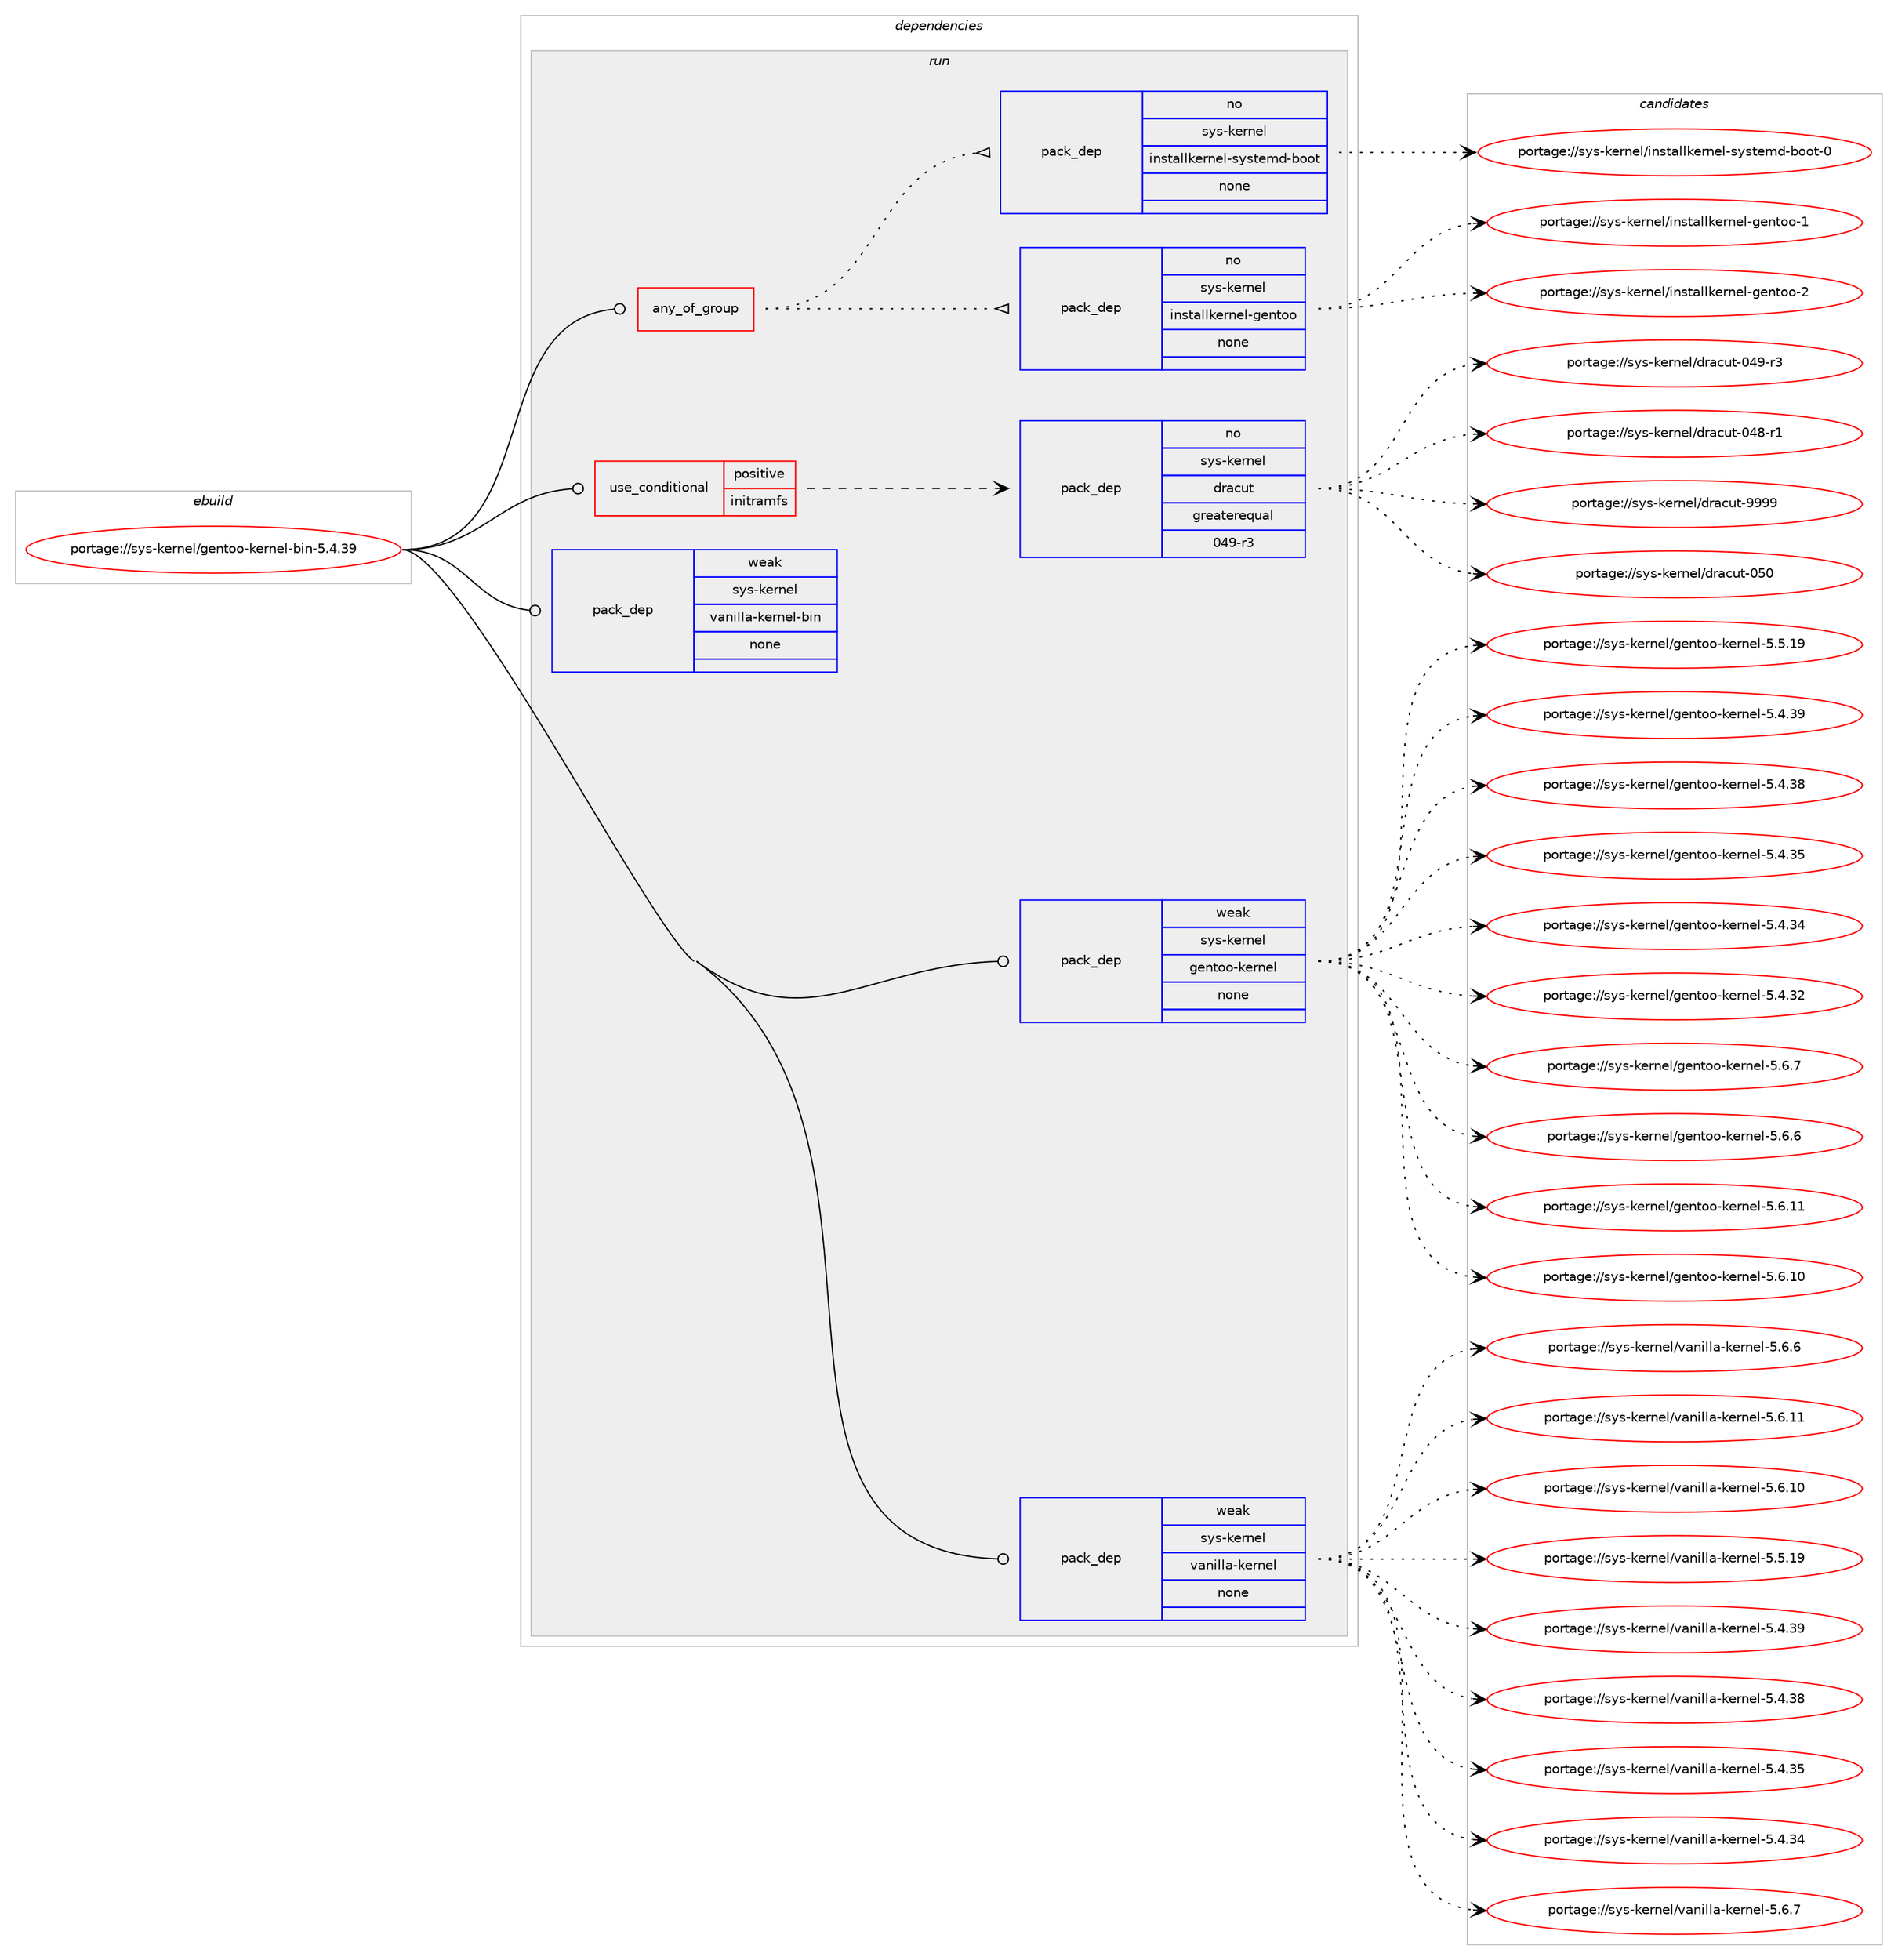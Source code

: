 digraph prolog {

# *************
# Graph options
# *************

newrank=true;
concentrate=true;
compound=true;
graph [rankdir=LR,fontname=Helvetica,fontsize=10,ranksep=1.5];#, ranksep=2.5, nodesep=0.2];
edge  [arrowhead=vee];
node  [fontname=Helvetica,fontsize=10];

# **********
# The ebuild
# **********

subgraph cluster_leftcol {
color=gray;
rank=same;
label=<<i>ebuild</i>>;
id [label="portage://sys-kernel/gentoo-kernel-bin-5.4.39", color=red, width=4, href="../sys-kernel/gentoo-kernel-bin-5.4.39.svg"];
}

# ****************
# The dependencies
# ****************

subgraph cluster_midcol {
color=gray;
label=<<i>dependencies</i>>;
subgraph cluster_compile {
fillcolor="#eeeeee";
style=filled;
label=<<i>compile</i>>;
}
subgraph cluster_compileandrun {
fillcolor="#eeeeee";
style=filled;
label=<<i>compile and run</i>>;
}
subgraph cluster_run {
fillcolor="#eeeeee";
style=filled;
label=<<i>run</i>>;
subgraph any92 {
dependency4174 [label=<<TABLE BORDER="0" CELLBORDER="1" CELLSPACING="0" CELLPADDING="4"><TR><TD CELLPADDING="10">any_of_group</TD></TR></TABLE>>, shape=none, color=red];subgraph pack3449 {
dependency4175 [label=<<TABLE BORDER="0" CELLBORDER="1" CELLSPACING="0" CELLPADDING="4" WIDTH="220"><TR><TD ROWSPAN="6" CELLPADDING="30">pack_dep</TD></TR><TR><TD WIDTH="110">no</TD></TR><TR><TD>sys-kernel</TD></TR><TR><TD>installkernel-gentoo</TD></TR><TR><TD>none</TD></TR><TR><TD></TD></TR></TABLE>>, shape=none, color=blue];
}
dependency4174:e -> dependency4175:w [weight=20,style="dotted",arrowhead="oinv"];
subgraph pack3450 {
dependency4176 [label=<<TABLE BORDER="0" CELLBORDER="1" CELLSPACING="0" CELLPADDING="4" WIDTH="220"><TR><TD ROWSPAN="6" CELLPADDING="30">pack_dep</TD></TR><TR><TD WIDTH="110">no</TD></TR><TR><TD>sys-kernel</TD></TR><TR><TD>installkernel-systemd-boot</TD></TR><TR><TD>none</TD></TR><TR><TD></TD></TR></TABLE>>, shape=none, color=blue];
}
dependency4174:e -> dependency4176:w [weight=20,style="dotted",arrowhead="oinv"];
}
id:e -> dependency4174:w [weight=20,style="solid",arrowhead="odot"];
subgraph cond631 {
dependency4177 [label=<<TABLE BORDER="0" CELLBORDER="1" CELLSPACING="0" CELLPADDING="4"><TR><TD ROWSPAN="3" CELLPADDING="10">use_conditional</TD></TR><TR><TD>positive</TD></TR><TR><TD>initramfs</TD></TR></TABLE>>, shape=none, color=red];
subgraph pack3451 {
dependency4178 [label=<<TABLE BORDER="0" CELLBORDER="1" CELLSPACING="0" CELLPADDING="4" WIDTH="220"><TR><TD ROWSPAN="6" CELLPADDING="30">pack_dep</TD></TR><TR><TD WIDTH="110">no</TD></TR><TR><TD>sys-kernel</TD></TR><TR><TD>dracut</TD></TR><TR><TD>greaterequal</TD></TR><TR><TD>049-r3</TD></TR></TABLE>>, shape=none, color=blue];
}
dependency4177:e -> dependency4178:w [weight=20,style="dashed",arrowhead="vee"];
}
id:e -> dependency4177:w [weight=20,style="solid",arrowhead="odot"];
subgraph pack3452 {
dependency4179 [label=<<TABLE BORDER="0" CELLBORDER="1" CELLSPACING="0" CELLPADDING="4" WIDTH="220"><TR><TD ROWSPAN="6" CELLPADDING="30">pack_dep</TD></TR><TR><TD WIDTH="110">weak</TD></TR><TR><TD>sys-kernel</TD></TR><TR><TD>gentoo-kernel</TD></TR><TR><TD>none</TD></TR><TR><TD></TD></TR></TABLE>>, shape=none, color=blue];
}
id:e -> dependency4179:w [weight=20,style="solid",arrowhead="odot"];
subgraph pack3453 {
dependency4180 [label=<<TABLE BORDER="0" CELLBORDER="1" CELLSPACING="0" CELLPADDING="4" WIDTH="220"><TR><TD ROWSPAN="6" CELLPADDING="30">pack_dep</TD></TR><TR><TD WIDTH="110">weak</TD></TR><TR><TD>sys-kernel</TD></TR><TR><TD>vanilla-kernel</TD></TR><TR><TD>none</TD></TR><TR><TD></TD></TR></TABLE>>, shape=none, color=blue];
}
id:e -> dependency4180:w [weight=20,style="solid",arrowhead="odot"];
subgraph pack3454 {
dependency4181 [label=<<TABLE BORDER="0" CELLBORDER="1" CELLSPACING="0" CELLPADDING="4" WIDTH="220"><TR><TD ROWSPAN="6" CELLPADDING="30">pack_dep</TD></TR><TR><TD WIDTH="110">weak</TD></TR><TR><TD>sys-kernel</TD></TR><TR><TD>vanilla-kernel-bin</TD></TR><TR><TD>none</TD></TR><TR><TD></TD></TR></TABLE>>, shape=none, color=blue];
}
id:e -> dependency4181:w [weight=20,style="solid",arrowhead="odot"];
}
}

# **************
# The candidates
# **************

subgraph cluster_choices {
rank=same;
color=gray;
label=<<i>candidates</i>>;

subgraph choice3449 {
color=black;
nodesep=1;
choice115121115451071011141101011084710511011511697108108107101114110101108451031011101161111114550 [label="portage://sys-kernel/installkernel-gentoo-2", color=red, width=4,href="../sys-kernel/installkernel-gentoo-2.svg"];
choice115121115451071011141101011084710511011511697108108107101114110101108451031011101161111114549 [label="portage://sys-kernel/installkernel-gentoo-1", color=red, width=4,href="../sys-kernel/installkernel-gentoo-1.svg"];
dependency4175:e -> choice115121115451071011141101011084710511011511697108108107101114110101108451031011101161111114550:w [style=dotted,weight="100"];
dependency4175:e -> choice115121115451071011141101011084710511011511697108108107101114110101108451031011101161111114549:w [style=dotted,weight="100"];
}
subgraph choice3450 {
color=black;
nodesep=1;
choice1151211154510710111411010110847105110115116971081081071011141101011084511512111511610110910045981111111164548 [label="portage://sys-kernel/installkernel-systemd-boot-0", color=red, width=4,href="../sys-kernel/installkernel-systemd-boot-0.svg"];
dependency4176:e -> choice1151211154510710111411010110847105110115116971081081071011141101011084511512111511610110910045981111111164548:w [style=dotted,weight="100"];
}
subgraph choice3451 {
color=black;
nodesep=1;
choice115121115451071011141101011084710011497991171164557575757 [label="portage://sys-kernel/dracut-9999", color=red, width=4,href="../sys-kernel/dracut-9999.svg"];
choice1151211154510710111411010110847100114979911711645485348 [label="portage://sys-kernel/dracut-050", color=red, width=4,href="../sys-kernel/dracut-050.svg"];
choice11512111545107101114110101108471001149799117116454852574511451 [label="portage://sys-kernel/dracut-049-r3", color=red, width=4,href="../sys-kernel/dracut-049-r3.svg"];
choice11512111545107101114110101108471001149799117116454852564511449 [label="portage://sys-kernel/dracut-048-r1", color=red, width=4,href="../sys-kernel/dracut-048-r1.svg"];
dependency4178:e -> choice115121115451071011141101011084710011497991171164557575757:w [style=dotted,weight="100"];
dependency4178:e -> choice1151211154510710111411010110847100114979911711645485348:w [style=dotted,weight="100"];
dependency4178:e -> choice11512111545107101114110101108471001149799117116454852574511451:w [style=dotted,weight="100"];
dependency4178:e -> choice11512111545107101114110101108471001149799117116454852564511449:w [style=dotted,weight="100"];
}
subgraph choice3452 {
color=black;
nodesep=1;
choice115121115451071011141101011084710310111011611111145107101114110101108455346544655 [label="portage://sys-kernel/gentoo-kernel-5.6.7", color=red, width=4,href="../sys-kernel/gentoo-kernel-5.6.7.svg"];
choice115121115451071011141101011084710310111011611111145107101114110101108455346544654 [label="portage://sys-kernel/gentoo-kernel-5.6.6", color=red, width=4,href="../sys-kernel/gentoo-kernel-5.6.6.svg"];
choice11512111545107101114110101108471031011101161111114510710111411010110845534654464949 [label="portage://sys-kernel/gentoo-kernel-5.6.11", color=red, width=4,href="../sys-kernel/gentoo-kernel-5.6.11.svg"];
choice11512111545107101114110101108471031011101161111114510710111411010110845534654464948 [label="portage://sys-kernel/gentoo-kernel-5.6.10", color=red, width=4,href="../sys-kernel/gentoo-kernel-5.6.10.svg"];
choice11512111545107101114110101108471031011101161111114510710111411010110845534653464957 [label="portage://sys-kernel/gentoo-kernel-5.5.19", color=red, width=4,href="../sys-kernel/gentoo-kernel-5.5.19.svg"];
choice11512111545107101114110101108471031011101161111114510710111411010110845534652465157 [label="portage://sys-kernel/gentoo-kernel-5.4.39", color=red, width=4,href="../sys-kernel/gentoo-kernel-5.4.39.svg"];
choice11512111545107101114110101108471031011101161111114510710111411010110845534652465156 [label="portage://sys-kernel/gentoo-kernel-5.4.38", color=red, width=4,href="../sys-kernel/gentoo-kernel-5.4.38.svg"];
choice11512111545107101114110101108471031011101161111114510710111411010110845534652465153 [label="portage://sys-kernel/gentoo-kernel-5.4.35", color=red, width=4,href="../sys-kernel/gentoo-kernel-5.4.35.svg"];
choice11512111545107101114110101108471031011101161111114510710111411010110845534652465152 [label="portage://sys-kernel/gentoo-kernel-5.4.34", color=red, width=4,href="../sys-kernel/gentoo-kernel-5.4.34.svg"];
choice11512111545107101114110101108471031011101161111114510710111411010110845534652465150 [label="portage://sys-kernel/gentoo-kernel-5.4.32", color=red, width=4,href="../sys-kernel/gentoo-kernel-5.4.32.svg"];
dependency4179:e -> choice115121115451071011141101011084710310111011611111145107101114110101108455346544655:w [style=dotted,weight="100"];
dependency4179:e -> choice115121115451071011141101011084710310111011611111145107101114110101108455346544654:w [style=dotted,weight="100"];
dependency4179:e -> choice11512111545107101114110101108471031011101161111114510710111411010110845534654464949:w [style=dotted,weight="100"];
dependency4179:e -> choice11512111545107101114110101108471031011101161111114510710111411010110845534654464948:w [style=dotted,weight="100"];
dependency4179:e -> choice11512111545107101114110101108471031011101161111114510710111411010110845534653464957:w [style=dotted,weight="100"];
dependency4179:e -> choice11512111545107101114110101108471031011101161111114510710111411010110845534652465157:w [style=dotted,weight="100"];
dependency4179:e -> choice11512111545107101114110101108471031011101161111114510710111411010110845534652465156:w [style=dotted,weight="100"];
dependency4179:e -> choice11512111545107101114110101108471031011101161111114510710111411010110845534652465153:w [style=dotted,weight="100"];
dependency4179:e -> choice11512111545107101114110101108471031011101161111114510710111411010110845534652465152:w [style=dotted,weight="100"];
dependency4179:e -> choice11512111545107101114110101108471031011101161111114510710111411010110845534652465150:w [style=dotted,weight="100"];
}
subgraph choice3453 {
color=black;
nodesep=1;
choice1151211154510710111411010110847118971101051081089745107101114110101108455346544655 [label="portage://sys-kernel/vanilla-kernel-5.6.7", color=red, width=4,href="../sys-kernel/vanilla-kernel-5.6.7.svg"];
choice1151211154510710111411010110847118971101051081089745107101114110101108455346544654 [label="portage://sys-kernel/vanilla-kernel-5.6.6", color=red, width=4,href="../sys-kernel/vanilla-kernel-5.6.6.svg"];
choice115121115451071011141101011084711897110105108108974510710111411010110845534654464949 [label="portage://sys-kernel/vanilla-kernel-5.6.11", color=red, width=4,href="../sys-kernel/vanilla-kernel-5.6.11.svg"];
choice115121115451071011141101011084711897110105108108974510710111411010110845534654464948 [label="portage://sys-kernel/vanilla-kernel-5.6.10", color=red, width=4,href="../sys-kernel/vanilla-kernel-5.6.10.svg"];
choice115121115451071011141101011084711897110105108108974510710111411010110845534653464957 [label="portage://sys-kernel/vanilla-kernel-5.5.19", color=red, width=4,href="../sys-kernel/vanilla-kernel-5.5.19.svg"];
choice115121115451071011141101011084711897110105108108974510710111411010110845534652465157 [label="portage://sys-kernel/vanilla-kernel-5.4.39", color=red, width=4,href="../sys-kernel/vanilla-kernel-5.4.39.svg"];
choice115121115451071011141101011084711897110105108108974510710111411010110845534652465156 [label="portage://sys-kernel/vanilla-kernel-5.4.38", color=red, width=4,href="../sys-kernel/vanilla-kernel-5.4.38.svg"];
choice115121115451071011141101011084711897110105108108974510710111411010110845534652465153 [label="portage://sys-kernel/vanilla-kernel-5.4.35", color=red, width=4,href="../sys-kernel/vanilla-kernel-5.4.35.svg"];
choice115121115451071011141101011084711897110105108108974510710111411010110845534652465152 [label="portage://sys-kernel/vanilla-kernel-5.4.34", color=red, width=4,href="../sys-kernel/vanilla-kernel-5.4.34.svg"];
dependency4180:e -> choice1151211154510710111411010110847118971101051081089745107101114110101108455346544655:w [style=dotted,weight="100"];
dependency4180:e -> choice1151211154510710111411010110847118971101051081089745107101114110101108455346544654:w [style=dotted,weight="100"];
dependency4180:e -> choice115121115451071011141101011084711897110105108108974510710111411010110845534654464949:w [style=dotted,weight="100"];
dependency4180:e -> choice115121115451071011141101011084711897110105108108974510710111411010110845534654464948:w [style=dotted,weight="100"];
dependency4180:e -> choice115121115451071011141101011084711897110105108108974510710111411010110845534653464957:w [style=dotted,weight="100"];
dependency4180:e -> choice115121115451071011141101011084711897110105108108974510710111411010110845534652465157:w [style=dotted,weight="100"];
dependency4180:e -> choice115121115451071011141101011084711897110105108108974510710111411010110845534652465156:w [style=dotted,weight="100"];
dependency4180:e -> choice115121115451071011141101011084711897110105108108974510710111411010110845534652465153:w [style=dotted,weight="100"];
dependency4180:e -> choice115121115451071011141101011084711897110105108108974510710111411010110845534652465152:w [style=dotted,weight="100"];
}
subgraph choice3454 {
color=black;
nodesep=1;
}
}

}
